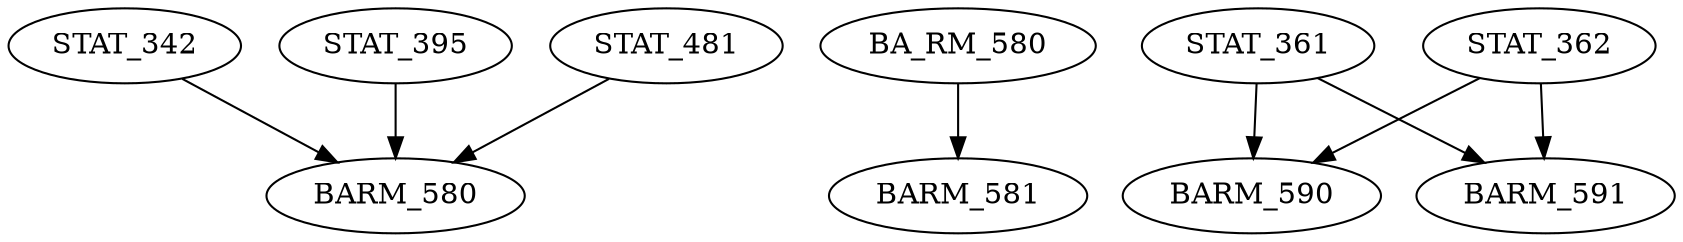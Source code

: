 digraph G {
    edge [color=black];
    STAT_342 -> BARM_580;
    STAT_395 -> BARM_580;
    STAT_481 -> BARM_580;
    edge [color=black];
    BA_RM_580 -> BARM_581;
    edge [color=black];
    STAT_361 -> BARM_590;
    STAT_362 -> BARM_590;
    edge [color=black];
    STAT_361 -> BARM_591;
    STAT_362 -> BARM_591;
}
